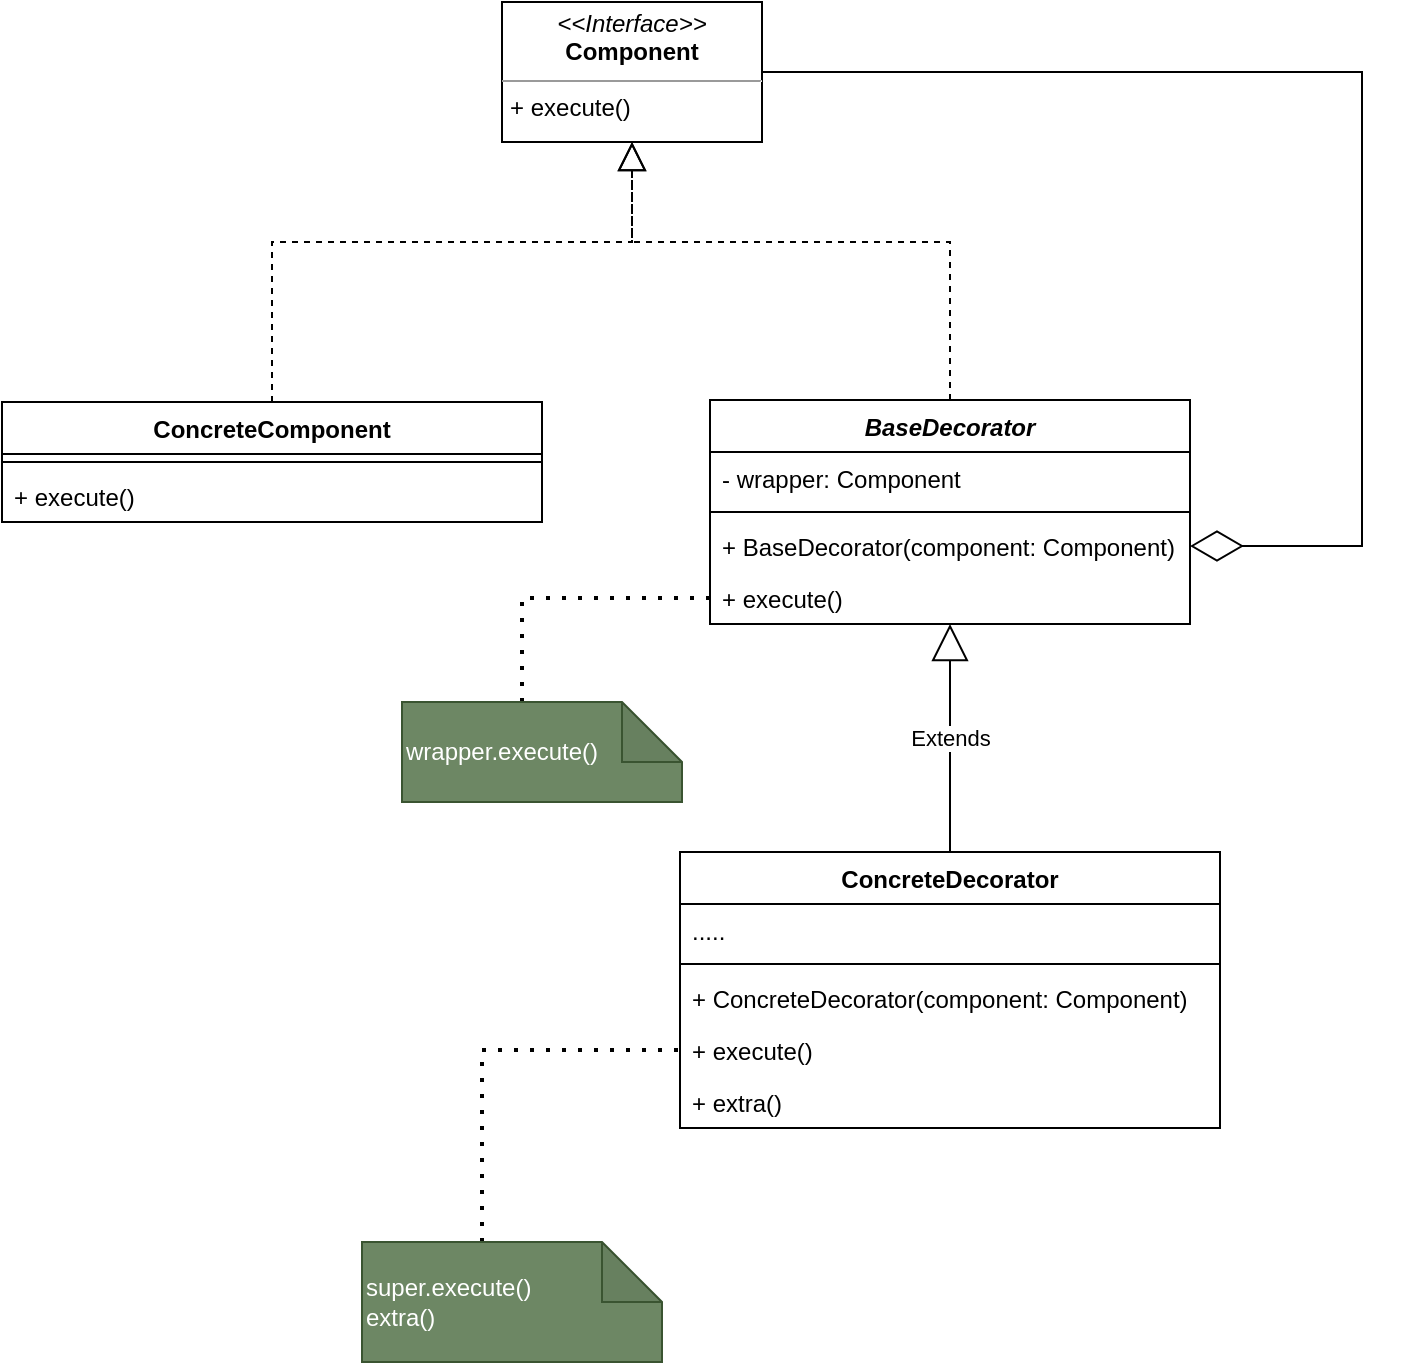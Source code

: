 <mxfile version="20.5.1" type="github">
  <diagram id="kkB20bPvuYZNd1NEfS_b" name="第 1 页">
    <mxGraphModel dx="1550" dy="859" grid="1" gridSize="10" guides="1" tooltips="1" connect="1" arrows="1" fold="1" page="1" pageScale="1" pageWidth="827" pageHeight="1169" math="0" shadow="0">
      <root>
        <mxCell id="0" />
        <mxCell id="1" parent="0" />
        <mxCell id="SbAacSPJrXaxLRfbwtkB-6" value="BaseDecorator" style="swimlane;fontStyle=3;align=center;verticalAlign=top;childLayout=stackLayout;horizontal=1;startSize=26;horizontalStack=0;resizeParent=1;resizeParentMax=0;resizeLast=0;collapsible=1;marginBottom=0;" vertex="1" parent="1">
          <mxGeometry x="404" y="359" width="240" height="112" as="geometry" />
        </mxCell>
        <mxCell id="SbAacSPJrXaxLRfbwtkB-7" value="- wrapper: Component" style="text;strokeColor=none;fillColor=none;align=left;verticalAlign=top;spacingLeft=4;spacingRight=4;overflow=hidden;rotatable=0;points=[[0,0.5],[1,0.5]];portConstraint=eastwest;" vertex="1" parent="SbAacSPJrXaxLRfbwtkB-6">
          <mxGeometry y="26" width="240" height="26" as="geometry" />
        </mxCell>
        <mxCell id="SbAacSPJrXaxLRfbwtkB-8" value="" style="line;strokeWidth=1;fillColor=none;align=left;verticalAlign=middle;spacingTop=-1;spacingLeft=3;spacingRight=3;rotatable=0;labelPosition=right;points=[];portConstraint=eastwest;strokeColor=inherit;" vertex="1" parent="SbAacSPJrXaxLRfbwtkB-6">
          <mxGeometry y="52" width="240" height="8" as="geometry" />
        </mxCell>
        <mxCell id="SbAacSPJrXaxLRfbwtkB-9" value="+ BaseDecorator(component: Component)" style="text;strokeColor=none;fillColor=none;align=left;verticalAlign=top;spacingLeft=4;spacingRight=4;overflow=hidden;rotatable=0;points=[[0,0.5],[1,0.5]];portConstraint=eastwest;" vertex="1" parent="SbAacSPJrXaxLRfbwtkB-6">
          <mxGeometry y="60" width="240" height="26" as="geometry" />
        </mxCell>
        <mxCell id="SbAacSPJrXaxLRfbwtkB-11" value="+ execute()" style="text;strokeColor=none;fillColor=none;align=left;verticalAlign=top;spacingLeft=4;spacingRight=4;overflow=hidden;rotatable=0;points=[[0,0.5],[1,0.5]];portConstraint=eastwest;" vertex="1" parent="SbAacSPJrXaxLRfbwtkB-6">
          <mxGeometry y="86" width="240" height="26" as="geometry" />
        </mxCell>
        <mxCell id="SbAacSPJrXaxLRfbwtkB-13" value="ConcreteDecorator" style="swimlane;fontStyle=1;align=center;verticalAlign=top;childLayout=stackLayout;horizontal=1;startSize=26;horizontalStack=0;resizeParent=1;resizeParentMax=0;resizeLast=0;collapsible=1;marginBottom=0;" vertex="1" parent="1">
          <mxGeometry x="389" y="585" width="270" height="138" as="geometry" />
        </mxCell>
        <mxCell id="SbAacSPJrXaxLRfbwtkB-14" value="....." style="text;strokeColor=none;fillColor=none;align=left;verticalAlign=top;spacingLeft=4;spacingRight=4;overflow=hidden;rotatable=0;points=[[0,0.5],[1,0.5]];portConstraint=eastwest;" vertex="1" parent="SbAacSPJrXaxLRfbwtkB-13">
          <mxGeometry y="26" width="270" height="26" as="geometry" />
        </mxCell>
        <mxCell id="SbAacSPJrXaxLRfbwtkB-15" value="" style="line;strokeWidth=1;fillColor=none;align=left;verticalAlign=middle;spacingTop=-1;spacingLeft=3;spacingRight=3;rotatable=0;labelPosition=right;points=[];portConstraint=eastwest;strokeColor=inherit;" vertex="1" parent="SbAacSPJrXaxLRfbwtkB-13">
          <mxGeometry y="52" width="270" height="8" as="geometry" />
        </mxCell>
        <mxCell id="SbAacSPJrXaxLRfbwtkB-16" value="+ ConcreteDecorator(component: Component)" style="text;strokeColor=none;fillColor=none;align=left;verticalAlign=top;spacingLeft=4;spacingRight=4;overflow=hidden;rotatable=0;points=[[0,0.5],[1,0.5]];portConstraint=eastwest;" vertex="1" parent="SbAacSPJrXaxLRfbwtkB-13">
          <mxGeometry y="60" width="270" height="26" as="geometry" />
        </mxCell>
        <mxCell id="SbAacSPJrXaxLRfbwtkB-17" value="+ execute()" style="text;strokeColor=none;fillColor=none;align=left;verticalAlign=top;spacingLeft=4;spacingRight=4;overflow=hidden;rotatable=0;points=[[0,0.5],[1,0.5]];portConstraint=eastwest;" vertex="1" parent="SbAacSPJrXaxLRfbwtkB-13">
          <mxGeometry y="86" width="270" height="26" as="geometry" />
        </mxCell>
        <mxCell id="SbAacSPJrXaxLRfbwtkB-42" value="+ extra()" style="text;strokeColor=none;fillColor=none;align=left;verticalAlign=top;spacingLeft=4;spacingRight=4;overflow=hidden;rotatable=0;points=[[0,0.5],[1,0.5]];portConstraint=eastwest;" vertex="1" parent="SbAacSPJrXaxLRfbwtkB-13">
          <mxGeometry y="112" width="270" height="26" as="geometry" />
        </mxCell>
        <mxCell id="SbAacSPJrXaxLRfbwtkB-32" value="ConcreteComponent" style="swimlane;fontStyle=1;align=center;verticalAlign=top;childLayout=stackLayout;horizontal=1;startSize=26;horizontalStack=0;resizeParent=1;resizeParentMax=0;resizeLast=0;collapsible=1;marginBottom=0;" vertex="1" parent="1">
          <mxGeometry x="50" y="360" width="270" height="60" as="geometry" />
        </mxCell>
        <mxCell id="SbAacSPJrXaxLRfbwtkB-34" value="" style="line;strokeWidth=1;fillColor=none;align=left;verticalAlign=middle;spacingTop=-1;spacingLeft=3;spacingRight=3;rotatable=0;labelPosition=right;points=[];portConstraint=eastwest;strokeColor=inherit;" vertex="1" parent="SbAacSPJrXaxLRfbwtkB-32">
          <mxGeometry y="26" width="270" height="8" as="geometry" />
        </mxCell>
        <mxCell id="SbAacSPJrXaxLRfbwtkB-36" value="+ execute()" style="text;strokeColor=none;fillColor=none;align=left;verticalAlign=top;spacingLeft=4;spacingRight=4;overflow=hidden;rotatable=0;points=[[0,0.5],[1,0.5]];portConstraint=eastwest;" vertex="1" parent="SbAacSPJrXaxLRfbwtkB-32">
          <mxGeometry y="34" width="270" height="26" as="geometry" />
        </mxCell>
        <mxCell id="SbAacSPJrXaxLRfbwtkB-37" value="&lt;p style=&quot;margin:0px;margin-top:4px;text-align:center;&quot;&gt;&lt;i&gt;&amp;lt;&amp;lt;Interface&amp;gt;&amp;gt;&lt;/i&gt;&lt;br&gt;&lt;b&gt;Component&lt;/b&gt;&lt;/p&gt;&lt;hr size=&quot;1&quot;&gt;&lt;p style=&quot;margin:0px;margin-left:4px;&quot;&gt;&lt;span style=&quot;background-color: initial;&quot;&gt;+ execute()&lt;/span&gt;&lt;/p&gt;" style="verticalAlign=top;align=left;overflow=fill;fontSize=12;fontFamily=Helvetica;html=1;" vertex="1" parent="1">
          <mxGeometry x="300" y="160" width="130" height="70" as="geometry" />
        </mxCell>
        <mxCell id="SbAacSPJrXaxLRfbwtkB-38" value="" style="endArrow=block;dashed=1;endFill=0;endSize=12;html=1;rounded=0;exitX=0.5;exitY=0;exitDx=0;exitDy=0;entryX=0.5;entryY=1;entryDx=0;entryDy=0;" edge="1" parent="1" source="SbAacSPJrXaxLRfbwtkB-32" target="SbAacSPJrXaxLRfbwtkB-37">
          <mxGeometry width="160" relative="1" as="geometry">
            <mxPoint x="230" y="290" as="sourcePoint" />
            <mxPoint x="390" y="290" as="targetPoint" />
            <Array as="points">
              <mxPoint x="185" y="280" />
              <mxPoint x="365" y="280" />
            </Array>
          </mxGeometry>
        </mxCell>
        <mxCell id="SbAacSPJrXaxLRfbwtkB-39" value="" style="endArrow=block;dashed=1;endFill=0;endSize=12;html=1;rounded=0;exitX=0.5;exitY=0;exitDx=0;exitDy=0;entryX=0.5;entryY=1;entryDx=0;entryDy=0;" edge="1" parent="1" source="SbAacSPJrXaxLRfbwtkB-6" target="SbAacSPJrXaxLRfbwtkB-37">
          <mxGeometry width="160" relative="1" as="geometry">
            <mxPoint x="450" y="280" as="sourcePoint" />
            <mxPoint x="610" y="280" as="targetPoint" />
            <Array as="points">
              <mxPoint x="524" y="280" />
              <mxPoint x="365" y="280" />
            </Array>
          </mxGeometry>
        </mxCell>
        <mxCell id="SbAacSPJrXaxLRfbwtkB-40" value="Extends" style="endArrow=block;endSize=16;endFill=0;html=1;rounded=0;exitX=0.5;exitY=0;exitDx=0;exitDy=0;" edge="1" parent="1" source="SbAacSPJrXaxLRfbwtkB-13" target="SbAacSPJrXaxLRfbwtkB-11">
          <mxGeometry width="160" relative="1" as="geometry">
            <mxPoint x="510" y="530" as="sourcePoint" />
            <mxPoint x="670" y="530" as="targetPoint" />
          </mxGeometry>
        </mxCell>
        <mxCell id="SbAacSPJrXaxLRfbwtkB-41" value="" style="endArrow=diamondThin;endFill=0;endSize=24;html=1;rounded=0;entryX=1;entryY=0.5;entryDx=0;entryDy=0;exitX=1;exitY=0.5;exitDx=0;exitDy=0;" edge="1" parent="1" source="SbAacSPJrXaxLRfbwtkB-37" target="SbAacSPJrXaxLRfbwtkB-9">
          <mxGeometry width="160" relative="1" as="geometry">
            <mxPoint x="660" y="330" as="sourcePoint" />
            <mxPoint x="820" y="330" as="targetPoint" />
            <Array as="points">
              <mxPoint x="730" y="195" />
              <mxPoint x="730" y="432" />
            </Array>
          </mxGeometry>
        </mxCell>
        <mxCell id="SbAacSPJrXaxLRfbwtkB-43" value="" style="endArrow=none;dashed=1;html=1;dashPattern=1 3;strokeWidth=2;rounded=0;entryX=0;entryY=0.5;entryDx=0;entryDy=0;" edge="1" parent="1" target="SbAacSPJrXaxLRfbwtkB-17">
          <mxGeometry width="50" height="50" relative="1" as="geometry">
            <mxPoint x="290" y="780" as="sourcePoint" />
            <mxPoint x="340" y="690" as="targetPoint" />
            <Array as="points">
              <mxPoint x="290" y="684" />
            </Array>
          </mxGeometry>
        </mxCell>
        <mxCell id="SbAacSPJrXaxLRfbwtkB-44" value="super.execute()&lt;br&gt;extra()" style="shape=note;whiteSpace=wrap;html=1;backgroundOutline=1;darkOpacity=0.05;align=left;fillColor=#6d8764;fontColor=#ffffff;strokeColor=#3A5431;" vertex="1" parent="1">
          <mxGeometry x="230" y="780" width="150" height="60" as="geometry" />
        </mxCell>
        <mxCell id="SbAacSPJrXaxLRfbwtkB-45" value="" style="endArrow=none;dashed=1;html=1;dashPattern=1 3;strokeWidth=2;rounded=0;entryX=0;entryY=0.5;entryDx=0;entryDy=0;" edge="1" parent="1" target="SbAacSPJrXaxLRfbwtkB-11">
          <mxGeometry width="50" height="50" relative="1" as="geometry">
            <mxPoint x="310" y="510" as="sourcePoint" />
            <mxPoint x="360" y="460" as="targetPoint" />
            <Array as="points">
              <mxPoint x="310" y="458" />
            </Array>
          </mxGeometry>
        </mxCell>
        <mxCell id="SbAacSPJrXaxLRfbwtkB-46" value="wrapper.execute()" style="shape=note;whiteSpace=wrap;html=1;backgroundOutline=1;darkOpacity=0.05;align=left;fillColor=#6d8764;fontColor=#ffffff;strokeColor=#3A5431;" vertex="1" parent="1">
          <mxGeometry x="250" y="510" width="140" height="50" as="geometry" />
        </mxCell>
      </root>
    </mxGraphModel>
  </diagram>
</mxfile>
